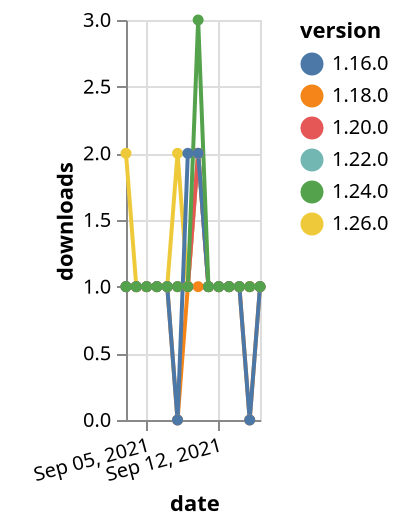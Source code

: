{"$schema": "https://vega.github.io/schema/vega-lite/v5.json", "description": "A simple bar chart with embedded data.", "data": {"values": [{"date": "2021-09-03", "total": 179, "delta": 1, "version": "1.18.0"}, {"date": "2021-09-04", "total": 180, "delta": 1, "version": "1.18.0"}, {"date": "2021-09-05", "total": 181, "delta": 1, "version": "1.18.0"}, {"date": "2021-09-06", "total": 182, "delta": 1, "version": "1.18.0"}, {"date": "2021-09-07", "total": 183, "delta": 1, "version": "1.18.0"}, {"date": "2021-09-08", "total": 183, "delta": 0, "version": "1.18.0"}, {"date": "2021-09-09", "total": 184, "delta": 1, "version": "1.18.0"}, {"date": "2021-09-10", "total": 185, "delta": 1, "version": "1.18.0"}, {"date": "2021-09-11", "total": 186, "delta": 1, "version": "1.18.0"}, {"date": "2021-09-12", "total": 187, "delta": 1, "version": "1.18.0"}, {"date": "2021-09-13", "total": 188, "delta": 1, "version": "1.18.0"}, {"date": "2021-09-14", "total": 189, "delta": 1, "version": "1.18.0"}, {"date": "2021-09-15", "total": 189, "delta": 0, "version": "1.18.0"}, {"date": "2021-09-16", "total": 190, "delta": 1, "version": "1.18.0"}, {"date": "2021-09-03", "total": 151, "delta": 1, "version": "1.22.0"}, {"date": "2021-09-04", "total": 152, "delta": 1, "version": "1.22.0"}, {"date": "2021-09-05", "total": 153, "delta": 1, "version": "1.22.0"}, {"date": "2021-09-06", "total": 154, "delta": 1, "version": "1.22.0"}, {"date": "2021-09-07", "total": 155, "delta": 1, "version": "1.22.0"}, {"date": "2021-09-08", "total": 156, "delta": 1, "version": "1.22.0"}, {"date": "2021-09-09", "total": 157, "delta": 1, "version": "1.22.0"}, {"date": "2021-09-10", "total": 159, "delta": 2, "version": "1.22.0"}, {"date": "2021-09-11", "total": 160, "delta": 1, "version": "1.22.0"}, {"date": "2021-09-12", "total": 161, "delta": 1, "version": "1.22.0"}, {"date": "2021-09-13", "total": 162, "delta": 1, "version": "1.22.0"}, {"date": "2021-09-14", "total": 163, "delta": 1, "version": "1.22.0"}, {"date": "2021-09-15", "total": 164, "delta": 1, "version": "1.22.0"}, {"date": "2021-09-16", "total": 165, "delta": 1, "version": "1.22.0"}, {"date": "2021-09-03", "total": 116, "delta": 2, "version": "1.26.0"}, {"date": "2021-09-04", "total": 117, "delta": 1, "version": "1.26.0"}, {"date": "2021-09-05", "total": 118, "delta": 1, "version": "1.26.0"}, {"date": "2021-09-06", "total": 119, "delta": 1, "version": "1.26.0"}, {"date": "2021-09-07", "total": 120, "delta": 1, "version": "1.26.0"}, {"date": "2021-09-08", "total": 122, "delta": 2, "version": "1.26.0"}, {"date": "2021-09-09", "total": 123, "delta": 1, "version": "1.26.0"}, {"date": "2021-09-10", "total": 125, "delta": 2, "version": "1.26.0"}, {"date": "2021-09-11", "total": 126, "delta": 1, "version": "1.26.0"}, {"date": "2021-09-12", "total": 127, "delta": 1, "version": "1.26.0"}, {"date": "2021-09-13", "total": 128, "delta": 1, "version": "1.26.0"}, {"date": "2021-09-14", "total": 129, "delta": 1, "version": "1.26.0"}, {"date": "2021-09-15", "total": 130, "delta": 1, "version": "1.26.0"}, {"date": "2021-09-16", "total": 131, "delta": 1, "version": "1.26.0"}, {"date": "2021-09-03", "total": 173, "delta": 1, "version": "1.20.0"}, {"date": "2021-09-04", "total": 174, "delta": 1, "version": "1.20.0"}, {"date": "2021-09-05", "total": 175, "delta": 1, "version": "1.20.0"}, {"date": "2021-09-06", "total": 176, "delta": 1, "version": "1.20.0"}, {"date": "2021-09-07", "total": 177, "delta": 1, "version": "1.20.0"}, {"date": "2021-09-08", "total": 178, "delta": 1, "version": "1.20.0"}, {"date": "2021-09-09", "total": 179, "delta": 1, "version": "1.20.0"}, {"date": "2021-09-10", "total": 181, "delta": 2, "version": "1.20.0"}, {"date": "2021-09-11", "total": 182, "delta": 1, "version": "1.20.0"}, {"date": "2021-09-12", "total": 183, "delta": 1, "version": "1.20.0"}, {"date": "2021-09-13", "total": 184, "delta": 1, "version": "1.20.0"}, {"date": "2021-09-14", "total": 185, "delta": 1, "version": "1.20.0"}, {"date": "2021-09-15", "total": 186, "delta": 1, "version": "1.20.0"}, {"date": "2021-09-16", "total": 187, "delta": 1, "version": "1.20.0"}, {"date": "2021-09-03", "total": 203, "delta": 1, "version": "1.16.0"}, {"date": "2021-09-04", "total": 204, "delta": 1, "version": "1.16.0"}, {"date": "2021-09-05", "total": 205, "delta": 1, "version": "1.16.0"}, {"date": "2021-09-06", "total": 206, "delta": 1, "version": "1.16.0"}, {"date": "2021-09-07", "total": 207, "delta": 1, "version": "1.16.0"}, {"date": "2021-09-08", "total": 207, "delta": 0, "version": "1.16.0"}, {"date": "2021-09-09", "total": 209, "delta": 2, "version": "1.16.0"}, {"date": "2021-09-10", "total": 211, "delta": 2, "version": "1.16.0"}, {"date": "2021-09-11", "total": 212, "delta": 1, "version": "1.16.0"}, {"date": "2021-09-12", "total": 213, "delta": 1, "version": "1.16.0"}, {"date": "2021-09-13", "total": 214, "delta": 1, "version": "1.16.0"}, {"date": "2021-09-14", "total": 215, "delta": 1, "version": "1.16.0"}, {"date": "2021-09-15", "total": 215, "delta": 0, "version": "1.16.0"}, {"date": "2021-09-16", "total": 216, "delta": 1, "version": "1.16.0"}, {"date": "2021-09-03", "total": 164, "delta": 1, "version": "1.24.0"}, {"date": "2021-09-04", "total": 165, "delta": 1, "version": "1.24.0"}, {"date": "2021-09-05", "total": 166, "delta": 1, "version": "1.24.0"}, {"date": "2021-09-06", "total": 167, "delta": 1, "version": "1.24.0"}, {"date": "2021-09-07", "total": 168, "delta": 1, "version": "1.24.0"}, {"date": "2021-09-08", "total": 169, "delta": 1, "version": "1.24.0"}, {"date": "2021-09-09", "total": 170, "delta": 1, "version": "1.24.0"}, {"date": "2021-09-10", "total": 173, "delta": 3, "version": "1.24.0"}, {"date": "2021-09-11", "total": 174, "delta": 1, "version": "1.24.0"}, {"date": "2021-09-12", "total": 175, "delta": 1, "version": "1.24.0"}, {"date": "2021-09-13", "total": 176, "delta": 1, "version": "1.24.0"}, {"date": "2021-09-14", "total": 177, "delta": 1, "version": "1.24.0"}, {"date": "2021-09-15", "total": 178, "delta": 1, "version": "1.24.0"}, {"date": "2021-09-16", "total": 179, "delta": 1, "version": "1.24.0"}]}, "width": "container", "mark": {"type": "line", "point": {"filled": true}}, "encoding": {"x": {"field": "date", "type": "temporal", "timeUnit": "yearmonthdate", "title": "date", "axis": {"labelAngle": -15}}, "y": {"field": "delta", "type": "quantitative", "title": "downloads"}, "color": {"field": "version", "type": "nominal"}, "tooltip": {"field": "delta"}}}